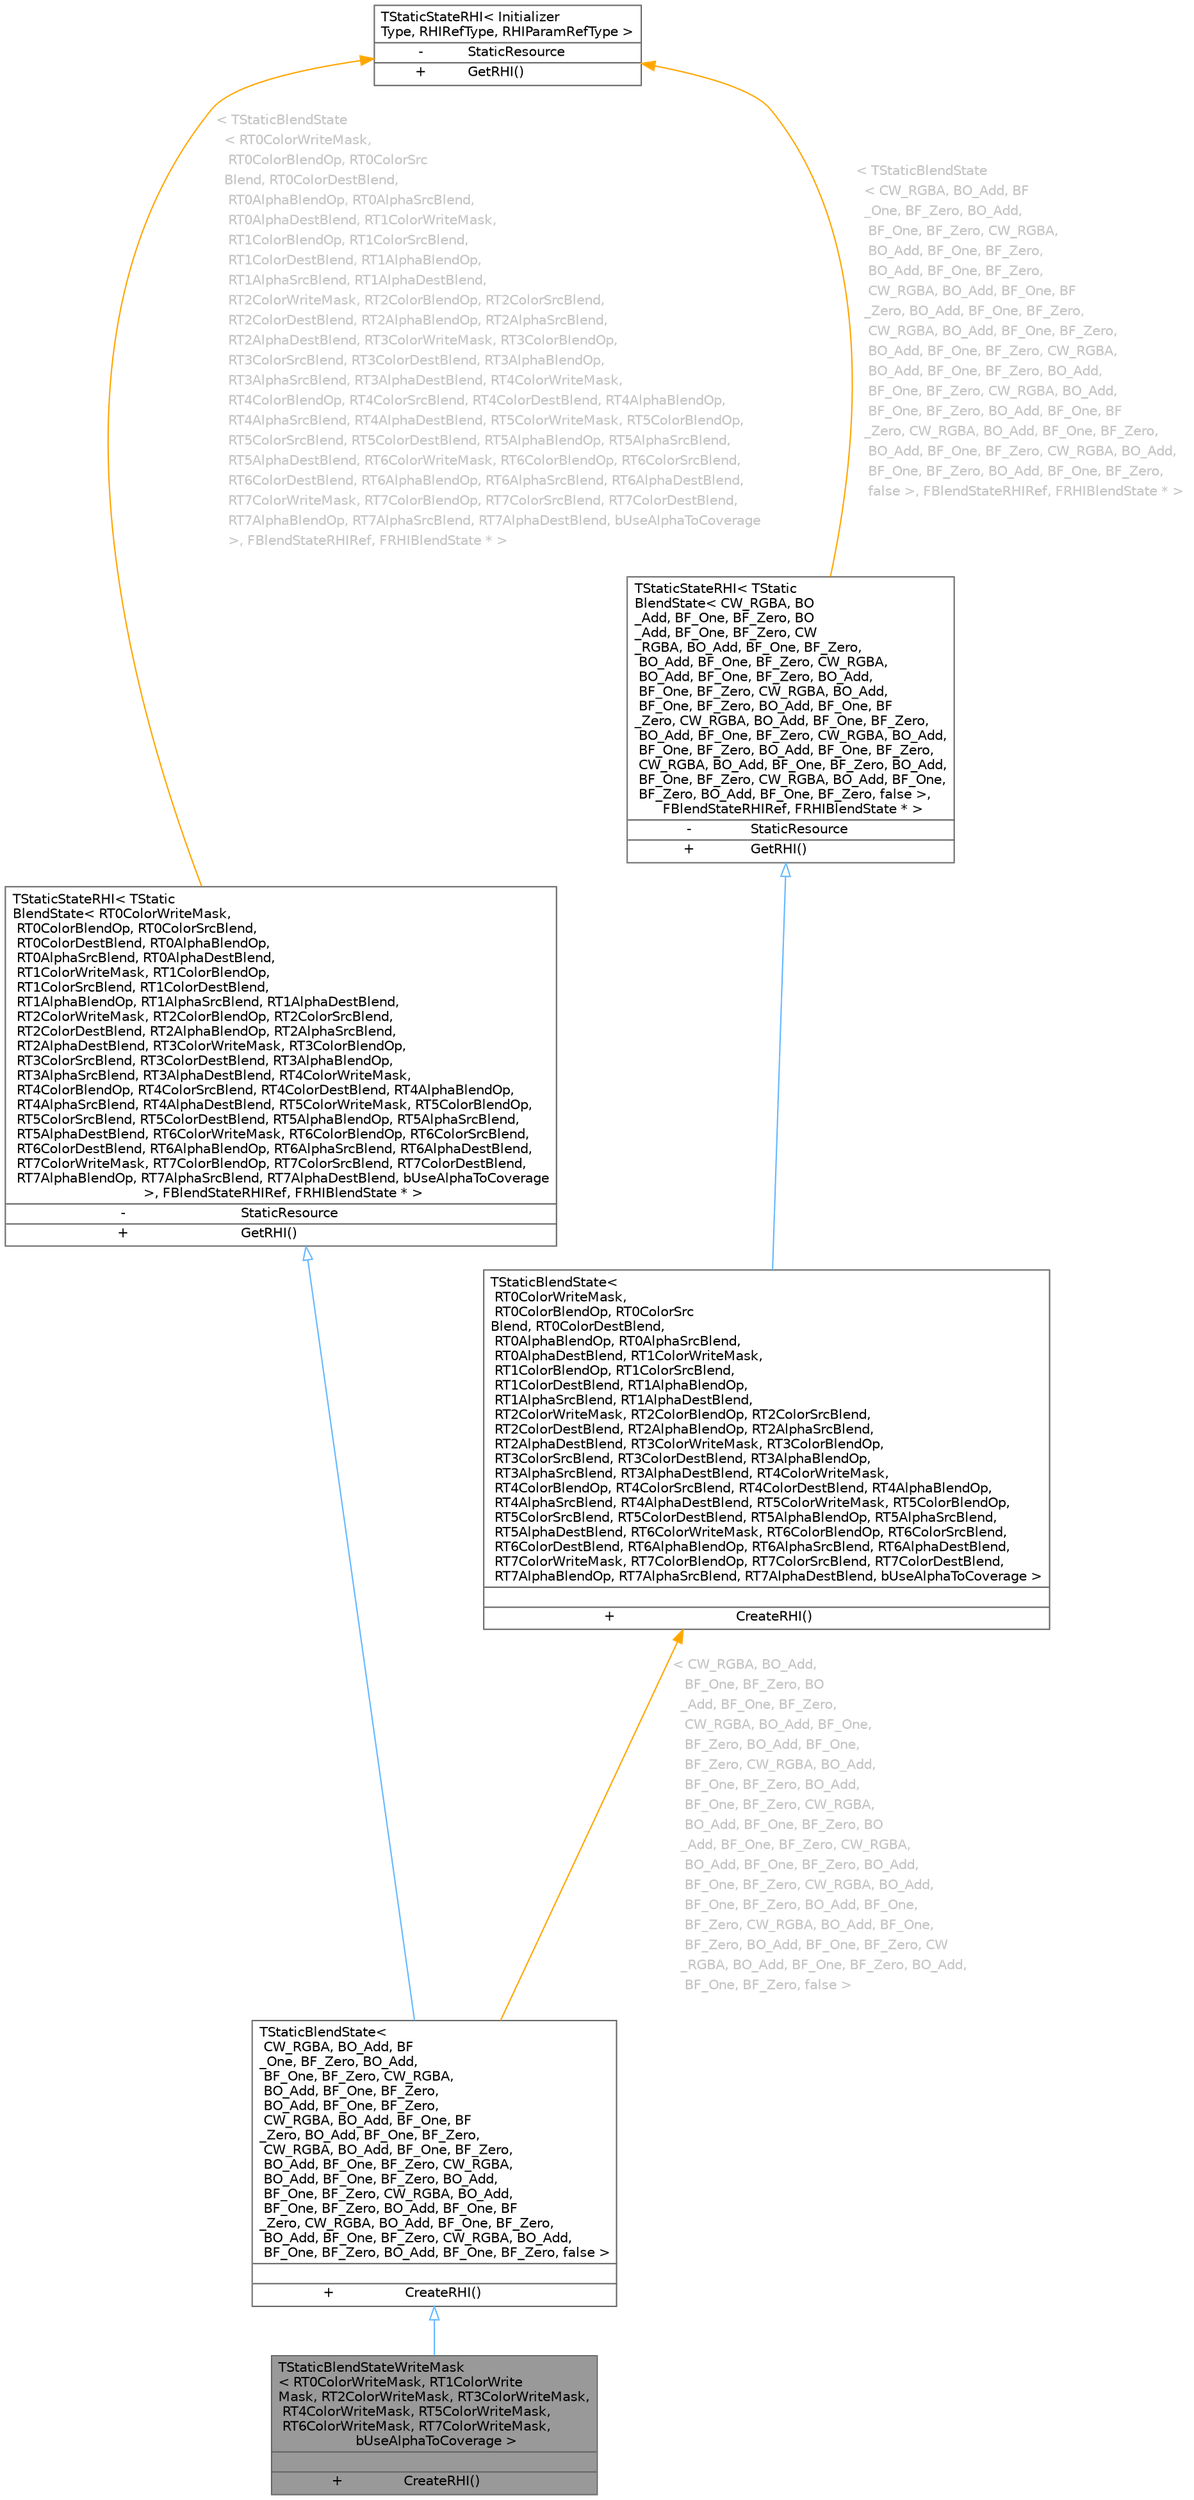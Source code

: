 digraph "TStaticBlendStateWriteMask&lt; RT0ColorWriteMask, RT1ColorWriteMask, RT2ColorWriteMask, RT3ColorWriteMask, RT4ColorWriteMask, RT5ColorWriteMask, RT6ColorWriteMask, RT7ColorWriteMask, bUseAlphaToCoverage &gt;"
{
 // INTERACTIVE_SVG=YES
 // LATEX_PDF_SIZE
  bgcolor="transparent";
  edge [fontname=Helvetica,fontsize=10,labelfontname=Helvetica,labelfontsize=10];
  node [fontname=Helvetica,fontsize=10,shape=box,height=0.2,width=0.4];
  Node1 [id="Node000001",shape=plain,label=<<TABLE CELLBORDER="0" BORDER="1"><TR><TD COLSPAN="2" CELLPADDING="1" CELLSPACING="0">TStaticBlendStateWriteMask<BR ALIGN="LEFT"/>&lt; RT0ColorWriteMask, RT1ColorWrite<BR ALIGN="LEFT"/>Mask, RT2ColorWriteMask, RT3ColorWriteMask,<BR ALIGN="LEFT"/> RT4ColorWriteMask, RT5ColorWriteMask,<BR ALIGN="LEFT"/> RT6ColorWriteMask, RT7ColorWriteMask,<BR ALIGN="LEFT"/> bUseAlphaToCoverage &gt;</TD></TR>
<HR/>
<TR><TD COLSPAN="2" CELLPADDING="1" CELLSPACING="0">&nbsp;</TD></TR>
<HR/>
<TR><TD VALIGN="top" CELLPADDING="1" CELLSPACING="0">+</TD><TD VALIGN="top" ALIGN="LEFT" CELLPADDING="1" CELLSPACING="0">CreateRHI()<BR ALIGN="LEFT"/></TD></TR>
</TABLE>>
,height=0.2,width=0.4,color="gray40", fillcolor="grey60", style="filled", fontcolor="black",tooltip="A static RHI blend state resource which only allows controlling MRT write masks, for use when only op..."];
  Node2 -> Node1 [id="edge1_Node000001_Node000002",dir="back",color="steelblue1",style="solid",tooltip=" ",arrowtail="onormal"];
  Node2 [id="Node000002",shape=plain,label=<<TABLE CELLBORDER="0" BORDER="1"><TR><TD COLSPAN="2" CELLPADDING="1" CELLSPACING="0">TStaticBlendState&lt;<BR ALIGN="LEFT"/> CW_RGBA, BO_Add, BF<BR ALIGN="LEFT"/>_One, BF_Zero, BO_Add,<BR ALIGN="LEFT"/> BF_One, BF_Zero, CW_RGBA,<BR ALIGN="LEFT"/> BO_Add, BF_One, BF_Zero,<BR ALIGN="LEFT"/> BO_Add, BF_One, BF_Zero,<BR ALIGN="LEFT"/> CW_RGBA, BO_Add, BF_One, BF<BR ALIGN="LEFT"/>_Zero, BO_Add, BF_One, BF_Zero,<BR ALIGN="LEFT"/> CW_RGBA, BO_Add, BF_One, BF_Zero,<BR ALIGN="LEFT"/> BO_Add, BF_One, BF_Zero, CW_RGBA,<BR ALIGN="LEFT"/> BO_Add, BF_One, BF_Zero, BO_Add,<BR ALIGN="LEFT"/> BF_One, BF_Zero, CW_RGBA, BO_Add,<BR ALIGN="LEFT"/> BF_One, BF_Zero, BO_Add, BF_One, BF<BR ALIGN="LEFT"/>_Zero, CW_RGBA, BO_Add, BF_One, BF_Zero,<BR ALIGN="LEFT"/> BO_Add, BF_One, BF_Zero, CW_RGBA, BO_Add,<BR ALIGN="LEFT"/> BF_One, BF_Zero, BO_Add, BF_One, BF_Zero, false &gt;</TD></TR>
<HR/>
<TR><TD COLSPAN="2" CELLPADDING="1" CELLSPACING="0">&nbsp;</TD></TR>
<HR/>
<TR><TD VALIGN="top" CELLPADDING="1" CELLSPACING="0">+</TD><TD VALIGN="top" ALIGN="LEFT" CELLPADDING="1" CELLSPACING="0">CreateRHI()<BR ALIGN="LEFT"/></TD></TR>
</TABLE>>
,height=0.2,width=0.4,color="gray40", fillcolor="white", style="filled",URL="$df/d5e/classTStaticBlendState.html",tooltip=" "];
  Node3 -> Node2 [id="edge2_Node000002_Node000003",dir="back",color="steelblue1",style="solid",tooltip=" ",arrowtail="onormal"];
  Node3 [id="Node000003",shape=plain,label=<<TABLE CELLBORDER="0" BORDER="1"><TR><TD COLSPAN="2" CELLPADDING="1" CELLSPACING="0">TStaticStateRHI&lt; TStatic<BR ALIGN="LEFT"/>BlendState&lt; RT0ColorWriteMask,<BR ALIGN="LEFT"/> RT0ColorBlendOp, RT0ColorSrcBlend,<BR ALIGN="LEFT"/> RT0ColorDestBlend, RT0AlphaBlendOp,<BR ALIGN="LEFT"/> RT0AlphaSrcBlend, RT0AlphaDestBlend,<BR ALIGN="LEFT"/> RT1ColorWriteMask, RT1ColorBlendOp,<BR ALIGN="LEFT"/> RT1ColorSrcBlend, RT1ColorDestBlend,<BR ALIGN="LEFT"/> RT1AlphaBlendOp, RT1AlphaSrcBlend, RT1AlphaDestBlend,<BR ALIGN="LEFT"/> RT2ColorWriteMask, RT2ColorBlendOp, RT2ColorSrcBlend,<BR ALIGN="LEFT"/> RT2ColorDestBlend, RT2AlphaBlendOp, RT2AlphaSrcBlend,<BR ALIGN="LEFT"/> RT2AlphaDestBlend, RT3ColorWriteMask, RT3ColorBlendOp,<BR ALIGN="LEFT"/> RT3ColorSrcBlend, RT3ColorDestBlend, RT3AlphaBlendOp,<BR ALIGN="LEFT"/> RT3AlphaSrcBlend, RT3AlphaDestBlend, RT4ColorWriteMask,<BR ALIGN="LEFT"/> RT4ColorBlendOp, RT4ColorSrcBlend, RT4ColorDestBlend, RT4AlphaBlendOp,<BR ALIGN="LEFT"/> RT4AlphaSrcBlend, RT4AlphaDestBlend, RT5ColorWriteMask, RT5ColorBlendOp,<BR ALIGN="LEFT"/> RT5ColorSrcBlend, RT5ColorDestBlend, RT5AlphaBlendOp, RT5AlphaSrcBlend,<BR ALIGN="LEFT"/> RT5AlphaDestBlend, RT6ColorWriteMask, RT6ColorBlendOp, RT6ColorSrcBlend,<BR ALIGN="LEFT"/> RT6ColorDestBlend, RT6AlphaBlendOp, RT6AlphaSrcBlend, RT6AlphaDestBlend,<BR ALIGN="LEFT"/> RT7ColorWriteMask, RT7ColorBlendOp, RT7ColorSrcBlend, RT7ColorDestBlend,<BR ALIGN="LEFT"/> RT7AlphaBlendOp, RT7AlphaSrcBlend, RT7AlphaDestBlend, bUseAlphaToCoverage<BR ALIGN="LEFT"/> &gt;, FBlendStateRHIRef, FRHIBlendState * &gt;</TD></TR>
<HR/>
<TR><TD VALIGN="top" CELLPADDING="1" CELLSPACING="0">-</TD><TD VALIGN="top" ALIGN="LEFT" CELLPADDING="1" CELLSPACING="0">StaticResource<BR ALIGN="LEFT"/></TD></TR>
<HR/>
<TR><TD VALIGN="top" CELLPADDING="1" CELLSPACING="0">+</TD><TD VALIGN="top" ALIGN="LEFT" CELLPADDING="1" CELLSPACING="0">GetRHI()<BR ALIGN="LEFT"/></TD></TR>
</TABLE>>
,height=0.2,width=0.4,color="gray40", fillcolor="white", style="filled",URL="$db/d8a/classTStaticStateRHI.html",tooltip=" "];
  Node4 -> Node3 [id="edge3_Node000003_Node000004",dir="back",color="orange",style="solid",tooltip=" ",label=<<TABLE CELLBORDER="0" BORDER="0"><TR><TD VALIGN="top" ALIGN="LEFT" CELLPADDING="1" CELLSPACING="0">&lt; TStaticBlendState</TD></TR>
<TR><TD VALIGN="top" ALIGN="LEFT" CELLPADDING="1" CELLSPACING="0">&nbsp;&nbsp;&lt; RT0ColorWriteMask,</TD></TR>
<TR><TD VALIGN="top" ALIGN="LEFT" CELLPADDING="1" CELLSPACING="0">&nbsp;&nbsp; RT0ColorBlendOp, RT0ColorSrc</TD></TR>
<TR><TD VALIGN="top" ALIGN="LEFT" CELLPADDING="1" CELLSPACING="0">&nbsp;&nbsp;Blend, RT0ColorDestBlend,</TD></TR>
<TR><TD VALIGN="top" ALIGN="LEFT" CELLPADDING="1" CELLSPACING="0">&nbsp;&nbsp; RT0AlphaBlendOp, RT0AlphaSrcBlend,</TD></TR>
<TR><TD VALIGN="top" ALIGN="LEFT" CELLPADDING="1" CELLSPACING="0">&nbsp;&nbsp; RT0AlphaDestBlend, RT1ColorWriteMask,</TD></TR>
<TR><TD VALIGN="top" ALIGN="LEFT" CELLPADDING="1" CELLSPACING="0">&nbsp;&nbsp; RT1ColorBlendOp, RT1ColorSrcBlend,</TD></TR>
<TR><TD VALIGN="top" ALIGN="LEFT" CELLPADDING="1" CELLSPACING="0">&nbsp;&nbsp; RT1ColorDestBlend, RT1AlphaBlendOp,</TD></TR>
<TR><TD VALIGN="top" ALIGN="LEFT" CELLPADDING="1" CELLSPACING="0">&nbsp;&nbsp; RT1AlphaSrcBlend, RT1AlphaDestBlend,</TD></TR>
<TR><TD VALIGN="top" ALIGN="LEFT" CELLPADDING="1" CELLSPACING="0">&nbsp;&nbsp; RT2ColorWriteMask, RT2ColorBlendOp, RT2ColorSrcBlend,</TD></TR>
<TR><TD VALIGN="top" ALIGN="LEFT" CELLPADDING="1" CELLSPACING="0">&nbsp;&nbsp; RT2ColorDestBlend, RT2AlphaBlendOp, RT2AlphaSrcBlend,</TD></TR>
<TR><TD VALIGN="top" ALIGN="LEFT" CELLPADDING="1" CELLSPACING="0">&nbsp;&nbsp; RT2AlphaDestBlend, RT3ColorWriteMask, RT3ColorBlendOp,</TD></TR>
<TR><TD VALIGN="top" ALIGN="LEFT" CELLPADDING="1" CELLSPACING="0">&nbsp;&nbsp; RT3ColorSrcBlend, RT3ColorDestBlend, RT3AlphaBlendOp,</TD></TR>
<TR><TD VALIGN="top" ALIGN="LEFT" CELLPADDING="1" CELLSPACING="0">&nbsp;&nbsp; RT3AlphaSrcBlend, RT3AlphaDestBlend, RT4ColorWriteMask,</TD></TR>
<TR><TD VALIGN="top" ALIGN="LEFT" CELLPADDING="1" CELLSPACING="0">&nbsp;&nbsp; RT4ColorBlendOp, RT4ColorSrcBlend, RT4ColorDestBlend, RT4AlphaBlendOp,</TD></TR>
<TR><TD VALIGN="top" ALIGN="LEFT" CELLPADDING="1" CELLSPACING="0">&nbsp;&nbsp; RT4AlphaSrcBlend, RT4AlphaDestBlend, RT5ColorWriteMask, RT5ColorBlendOp,</TD></TR>
<TR><TD VALIGN="top" ALIGN="LEFT" CELLPADDING="1" CELLSPACING="0">&nbsp;&nbsp; RT5ColorSrcBlend, RT5ColorDestBlend, RT5AlphaBlendOp, RT5AlphaSrcBlend,</TD></TR>
<TR><TD VALIGN="top" ALIGN="LEFT" CELLPADDING="1" CELLSPACING="0">&nbsp;&nbsp; RT5AlphaDestBlend, RT6ColorWriteMask, RT6ColorBlendOp, RT6ColorSrcBlend,</TD></TR>
<TR><TD VALIGN="top" ALIGN="LEFT" CELLPADDING="1" CELLSPACING="0">&nbsp;&nbsp; RT6ColorDestBlend, RT6AlphaBlendOp, RT6AlphaSrcBlend, RT6AlphaDestBlend,</TD></TR>
<TR><TD VALIGN="top" ALIGN="LEFT" CELLPADDING="1" CELLSPACING="0">&nbsp;&nbsp; RT7ColorWriteMask, RT7ColorBlendOp, RT7ColorSrcBlend, RT7ColorDestBlend,</TD></TR>
<TR><TD VALIGN="top" ALIGN="LEFT" CELLPADDING="1" CELLSPACING="0">&nbsp;&nbsp; RT7AlphaBlendOp, RT7AlphaSrcBlend, RT7AlphaDestBlend, bUseAlphaToCoverage</TD></TR>
<TR><TD VALIGN="top" ALIGN="LEFT" CELLPADDING="1" CELLSPACING="0">&nbsp;&nbsp; &gt;, FBlendStateRHIRef, FRHIBlendState * &gt;</TD></TR>
</TABLE>> ,fontcolor="grey" ];
  Node4 [id="Node000004",shape=plain,label=<<TABLE CELLBORDER="0" BORDER="1"><TR><TD COLSPAN="2" CELLPADDING="1" CELLSPACING="0">TStaticStateRHI&lt; Initializer<BR ALIGN="LEFT"/>Type, RHIRefType, RHIParamRefType &gt;</TD></TR>
<HR/>
<TR><TD VALIGN="top" CELLPADDING="1" CELLSPACING="0">-</TD><TD VALIGN="top" ALIGN="LEFT" CELLPADDING="1" CELLSPACING="0">StaticResource<BR ALIGN="LEFT"/></TD></TR>
<HR/>
<TR><TD VALIGN="top" CELLPADDING="1" CELLSPACING="0">+</TD><TD VALIGN="top" ALIGN="LEFT" CELLPADDING="1" CELLSPACING="0">GetRHI()<BR ALIGN="LEFT"/></TD></TR>
</TABLE>>
,height=0.2,width=0.4,color="gray40", fillcolor="white", style="filled",URL="$db/d8a/classTStaticStateRHI.html",tooltip="The base class of the static RHI state classes."];
  Node5 -> Node2 [id="edge4_Node000002_Node000005",dir="back",color="orange",style="solid",tooltip=" ",label=<<TABLE CELLBORDER="0" BORDER="0"><TR><TD VALIGN="top" ALIGN="LEFT" CELLPADDING="1" CELLSPACING="0">&lt; CW_RGBA, BO_Add,</TD></TR>
<TR><TD VALIGN="top" ALIGN="LEFT" CELLPADDING="1" CELLSPACING="0">&nbsp;&nbsp; BF_One, BF_Zero, BO</TD></TR>
<TR><TD VALIGN="top" ALIGN="LEFT" CELLPADDING="1" CELLSPACING="0">&nbsp;&nbsp;_Add, BF_One, BF_Zero,</TD></TR>
<TR><TD VALIGN="top" ALIGN="LEFT" CELLPADDING="1" CELLSPACING="0">&nbsp;&nbsp; CW_RGBA, BO_Add, BF_One,</TD></TR>
<TR><TD VALIGN="top" ALIGN="LEFT" CELLPADDING="1" CELLSPACING="0">&nbsp;&nbsp; BF_Zero, BO_Add, BF_One,</TD></TR>
<TR><TD VALIGN="top" ALIGN="LEFT" CELLPADDING="1" CELLSPACING="0">&nbsp;&nbsp; BF_Zero, CW_RGBA, BO_Add,</TD></TR>
<TR><TD VALIGN="top" ALIGN="LEFT" CELLPADDING="1" CELLSPACING="0">&nbsp;&nbsp; BF_One, BF_Zero, BO_Add,</TD></TR>
<TR><TD VALIGN="top" ALIGN="LEFT" CELLPADDING="1" CELLSPACING="0">&nbsp;&nbsp; BF_One, BF_Zero, CW_RGBA,</TD></TR>
<TR><TD VALIGN="top" ALIGN="LEFT" CELLPADDING="1" CELLSPACING="0">&nbsp;&nbsp; BO_Add, BF_One, BF_Zero, BO</TD></TR>
<TR><TD VALIGN="top" ALIGN="LEFT" CELLPADDING="1" CELLSPACING="0">&nbsp;&nbsp;_Add, BF_One, BF_Zero, CW_RGBA,</TD></TR>
<TR><TD VALIGN="top" ALIGN="LEFT" CELLPADDING="1" CELLSPACING="0">&nbsp;&nbsp; BO_Add, BF_One, BF_Zero, BO_Add,</TD></TR>
<TR><TD VALIGN="top" ALIGN="LEFT" CELLPADDING="1" CELLSPACING="0">&nbsp;&nbsp; BF_One, BF_Zero, CW_RGBA, BO_Add,</TD></TR>
<TR><TD VALIGN="top" ALIGN="LEFT" CELLPADDING="1" CELLSPACING="0">&nbsp;&nbsp; BF_One, BF_Zero, BO_Add, BF_One,</TD></TR>
<TR><TD VALIGN="top" ALIGN="LEFT" CELLPADDING="1" CELLSPACING="0">&nbsp;&nbsp; BF_Zero, CW_RGBA, BO_Add, BF_One,</TD></TR>
<TR><TD VALIGN="top" ALIGN="LEFT" CELLPADDING="1" CELLSPACING="0">&nbsp;&nbsp; BF_Zero, BO_Add, BF_One, BF_Zero, CW</TD></TR>
<TR><TD VALIGN="top" ALIGN="LEFT" CELLPADDING="1" CELLSPACING="0">&nbsp;&nbsp;_RGBA, BO_Add, BF_One, BF_Zero, BO_Add,</TD></TR>
<TR><TD VALIGN="top" ALIGN="LEFT" CELLPADDING="1" CELLSPACING="0">&nbsp;&nbsp; BF_One, BF_Zero, false &gt;</TD></TR>
</TABLE>> ,fontcolor="grey" ];
  Node5 [id="Node000005",shape=plain,label=<<TABLE CELLBORDER="0" BORDER="1"><TR><TD COLSPAN="2" CELLPADDING="1" CELLSPACING="0">TStaticBlendState&lt;<BR ALIGN="LEFT"/> RT0ColorWriteMask,<BR ALIGN="LEFT"/> RT0ColorBlendOp, RT0ColorSrc<BR ALIGN="LEFT"/>Blend, RT0ColorDestBlend,<BR ALIGN="LEFT"/> RT0AlphaBlendOp, RT0AlphaSrcBlend,<BR ALIGN="LEFT"/> RT0AlphaDestBlend, RT1ColorWriteMask,<BR ALIGN="LEFT"/> RT1ColorBlendOp, RT1ColorSrcBlend,<BR ALIGN="LEFT"/> RT1ColorDestBlend, RT1AlphaBlendOp,<BR ALIGN="LEFT"/> RT1AlphaSrcBlend, RT1AlphaDestBlend,<BR ALIGN="LEFT"/> RT2ColorWriteMask, RT2ColorBlendOp, RT2ColorSrcBlend,<BR ALIGN="LEFT"/> RT2ColorDestBlend, RT2AlphaBlendOp, RT2AlphaSrcBlend,<BR ALIGN="LEFT"/> RT2AlphaDestBlend, RT3ColorWriteMask, RT3ColorBlendOp,<BR ALIGN="LEFT"/> RT3ColorSrcBlend, RT3ColorDestBlend, RT3AlphaBlendOp,<BR ALIGN="LEFT"/> RT3AlphaSrcBlend, RT3AlphaDestBlend, RT4ColorWriteMask,<BR ALIGN="LEFT"/> RT4ColorBlendOp, RT4ColorSrcBlend, RT4ColorDestBlend, RT4AlphaBlendOp,<BR ALIGN="LEFT"/> RT4AlphaSrcBlend, RT4AlphaDestBlend, RT5ColorWriteMask, RT5ColorBlendOp,<BR ALIGN="LEFT"/> RT5ColorSrcBlend, RT5ColorDestBlend, RT5AlphaBlendOp, RT5AlphaSrcBlend,<BR ALIGN="LEFT"/> RT5AlphaDestBlend, RT6ColorWriteMask, RT6ColorBlendOp, RT6ColorSrcBlend,<BR ALIGN="LEFT"/> RT6ColorDestBlend, RT6AlphaBlendOp, RT6AlphaSrcBlend, RT6AlphaDestBlend,<BR ALIGN="LEFT"/> RT7ColorWriteMask, RT7ColorBlendOp, RT7ColorSrcBlend, RT7ColorDestBlend,<BR ALIGN="LEFT"/> RT7AlphaBlendOp, RT7AlphaSrcBlend, RT7AlphaDestBlend, bUseAlphaToCoverage &gt;</TD></TR>
<HR/>
<TR><TD COLSPAN="2" CELLPADDING="1" CELLSPACING="0">&nbsp;</TD></TR>
<HR/>
<TR><TD VALIGN="top" CELLPADDING="1" CELLSPACING="0">+</TD><TD VALIGN="top" ALIGN="LEFT" CELLPADDING="1" CELLSPACING="0">CreateRHI()<BR ALIGN="LEFT"/></TD></TR>
</TABLE>>
,height=0.2,width=0.4,color="gray40", fillcolor="white", style="filled",URL="$df/d5e/classTStaticBlendState.html",tooltip="A static RHI blend state resource."];
  Node6 -> Node5 [id="edge5_Node000005_Node000006",dir="back",color="steelblue1",style="solid",tooltip=" ",arrowtail="onormal"];
  Node6 [id="Node000006",shape=plain,label=<<TABLE CELLBORDER="0" BORDER="1"><TR><TD COLSPAN="2" CELLPADDING="1" CELLSPACING="0">TStaticStateRHI&lt; TStatic<BR ALIGN="LEFT"/>BlendState&lt; CW_RGBA, BO<BR ALIGN="LEFT"/>_Add, BF_One, BF_Zero, BO<BR ALIGN="LEFT"/>_Add, BF_One, BF_Zero, CW<BR ALIGN="LEFT"/>_RGBA, BO_Add, BF_One, BF_Zero,<BR ALIGN="LEFT"/> BO_Add, BF_One, BF_Zero, CW_RGBA,<BR ALIGN="LEFT"/> BO_Add, BF_One, BF_Zero, BO_Add,<BR ALIGN="LEFT"/> BF_One, BF_Zero, CW_RGBA, BO_Add,<BR ALIGN="LEFT"/> BF_One, BF_Zero, BO_Add, BF_One, BF<BR ALIGN="LEFT"/>_Zero, CW_RGBA, BO_Add, BF_One, BF_Zero,<BR ALIGN="LEFT"/> BO_Add, BF_One, BF_Zero, CW_RGBA, BO_Add,<BR ALIGN="LEFT"/> BF_One, BF_Zero, BO_Add, BF_One, BF_Zero,<BR ALIGN="LEFT"/> CW_RGBA, BO_Add, BF_One, BF_Zero, BO_Add,<BR ALIGN="LEFT"/> BF_One, BF_Zero, CW_RGBA, BO_Add, BF_One,<BR ALIGN="LEFT"/> BF_Zero, BO_Add, BF_One, BF_Zero, false &gt;,<BR ALIGN="LEFT"/> FBlendStateRHIRef, FRHIBlendState * &gt;</TD></TR>
<HR/>
<TR><TD VALIGN="top" CELLPADDING="1" CELLSPACING="0">-</TD><TD VALIGN="top" ALIGN="LEFT" CELLPADDING="1" CELLSPACING="0">StaticResource<BR ALIGN="LEFT"/></TD></TR>
<HR/>
<TR><TD VALIGN="top" CELLPADDING="1" CELLSPACING="0">+</TD><TD VALIGN="top" ALIGN="LEFT" CELLPADDING="1" CELLSPACING="0">GetRHI()<BR ALIGN="LEFT"/></TD></TR>
</TABLE>>
,height=0.2,width=0.4,color="gray40", fillcolor="white", style="filled",URL="$db/d8a/classTStaticStateRHI.html",tooltip=" "];
  Node4 -> Node6 [id="edge6_Node000006_Node000004",dir="back",color="orange",style="solid",tooltip=" ",label=<<TABLE CELLBORDER="0" BORDER="0"><TR><TD VALIGN="top" ALIGN="LEFT" CELLPADDING="1" CELLSPACING="0">&lt; TStaticBlendState</TD></TR>
<TR><TD VALIGN="top" ALIGN="LEFT" CELLPADDING="1" CELLSPACING="0">&nbsp;&nbsp;&lt; CW_RGBA, BO_Add, BF</TD></TR>
<TR><TD VALIGN="top" ALIGN="LEFT" CELLPADDING="1" CELLSPACING="0">&nbsp;&nbsp;_One, BF_Zero, BO_Add,</TD></TR>
<TR><TD VALIGN="top" ALIGN="LEFT" CELLPADDING="1" CELLSPACING="0">&nbsp;&nbsp; BF_One, BF_Zero, CW_RGBA,</TD></TR>
<TR><TD VALIGN="top" ALIGN="LEFT" CELLPADDING="1" CELLSPACING="0">&nbsp;&nbsp; BO_Add, BF_One, BF_Zero,</TD></TR>
<TR><TD VALIGN="top" ALIGN="LEFT" CELLPADDING="1" CELLSPACING="0">&nbsp;&nbsp; BO_Add, BF_One, BF_Zero,</TD></TR>
<TR><TD VALIGN="top" ALIGN="LEFT" CELLPADDING="1" CELLSPACING="0">&nbsp;&nbsp; CW_RGBA, BO_Add, BF_One, BF</TD></TR>
<TR><TD VALIGN="top" ALIGN="LEFT" CELLPADDING="1" CELLSPACING="0">&nbsp;&nbsp;_Zero, BO_Add, BF_One, BF_Zero,</TD></TR>
<TR><TD VALIGN="top" ALIGN="LEFT" CELLPADDING="1" CELLSPACING="0">&nbsp;&nbsp; CW_RGBA, BO_Add, BF_One, BF_Zero,</TD></TR>
<TR><TD VALIGN="top" ALIGN="LEFT" CELLPADDING="1" CELLSPACING="0">&nbsp;&nbsp; BO_Add, BF_One, BF_Zero, CW_RGBA,</TD></TR>
<TR><TD VALIGN="top" ALIGN="LEFT" CELLPADDING="1" CELLSPACING="0">&nbsp;&nbsp; BO_Add, BF_One, BF_Zero, BO_Add,</TD></TR>
<TR><TD VALIGN="top" ALIGN="LEFT" CELLPADDING="1" CELLSPACING="0">&nbsp;&nbsp; BF_One, BF_Zero, CW_RGBA, BO_Add,</TD></TR>
<TR><TD VALIGN="top" ALIGN="LEFT" CELLPADDING="1" CELLSPACING="0">&nbsp;&nbsp; BF_One, BF_Zero, BO_Add, BF_One, BF</TD></TR>
<TR><TD VALIGN="top" ALIGN="LEFT" CELLPADDING="1" CELLSPACING="0">&nbsp;&nbsp;_Zero, CW_RGBA, BO_Add, BF_One, BF_Zero,</TD></TR>
<TR><TD VALIGN="top" ALIGN="LEFT" CELLPADDING="1" CELLSPACING="0">&nbsp;&nbsp; BO_Add, BF_One, BF_Zero, CW_RGBA, BO_Add,</TD></TR>
<TR><TD VALIGN="top" ALIGN="LEFT" CELLPADDING="1" CELLSPACING="0">&nbsp;&nbsp; BF_One, BF_Zero, BO_Add, BF_One, BF_Zero,</TD></TR>
<TR><TD VALIGN="top" ALIGN="LEFT" CELLPADDING="1" CELLSPACING="0">&nbsp;&nbsp; false &gt;, FBlendStateRHIRef, FRHIBlendState * &gt;</TD></TR>
</TABLE>> ,fontcolor="grey" ];
}
